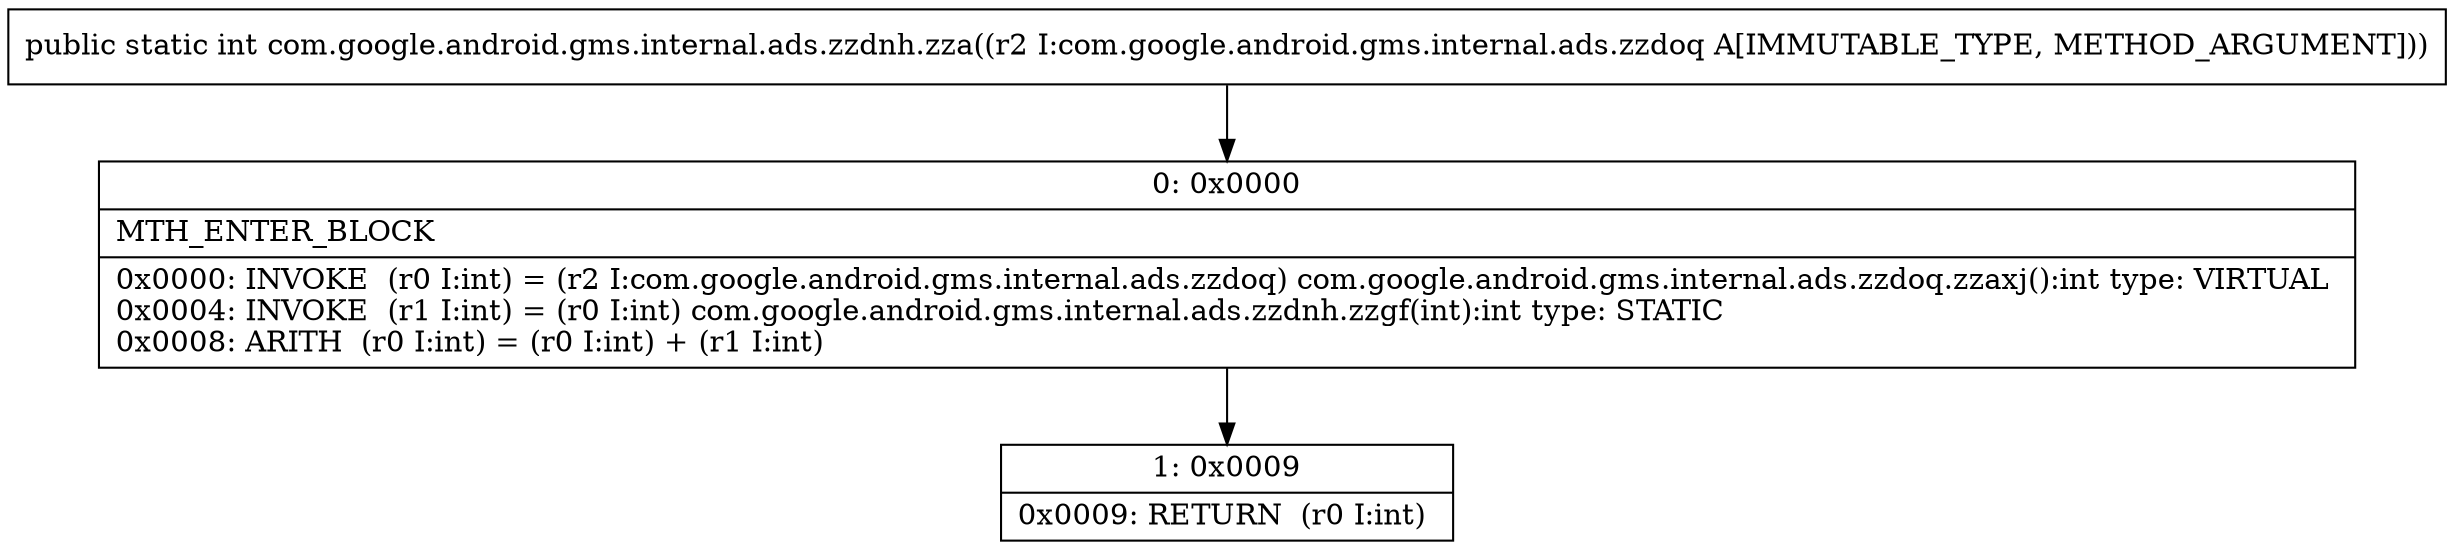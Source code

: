digraph "CFG forcom.google.android.gms.internal.ads.zzdnh.zza(Lcom\/google\/android\/gms\/internal\/ads\/zzdoq;)I" {
Node_0 [shape=record,label="{0\:\ 0x0000|MTH_ENTER_BLOCK\l|0x0000: INVOKE  (r0 I:int) = (r2 I:com.google.android.gms.internal.ads.zzdoq) com.google.android.gms.internal.ads.zzdoq.zzaxj():int type: VIRTUAL \l0x0004: INVOKE  (r1 I:int) = (r0 I:int) com.google.android.gms.internal.ads.zzdnh.zzgf(int):int type: STATIC \l0x0008: ARITH  (r0 I:int) = (r0 I:int) + (r1 I:int) \l}"];
Node_1 [shape=record,label="{1\:\ 0x0009|0x0009: RETURN  (r0 I:int) \l}"];
MethodNode[shape=record,label="{public static int com.google.android.gms.internal.ads.zzdnh.zza((r2 I:com.google.android.gms.internal.ads.zzdoq A[IMMUTABLE_TYPE, METHOD_ARGUMENT])) }"];
MethodNode -> Node_0;
Node_0 -> Node_1;
}


